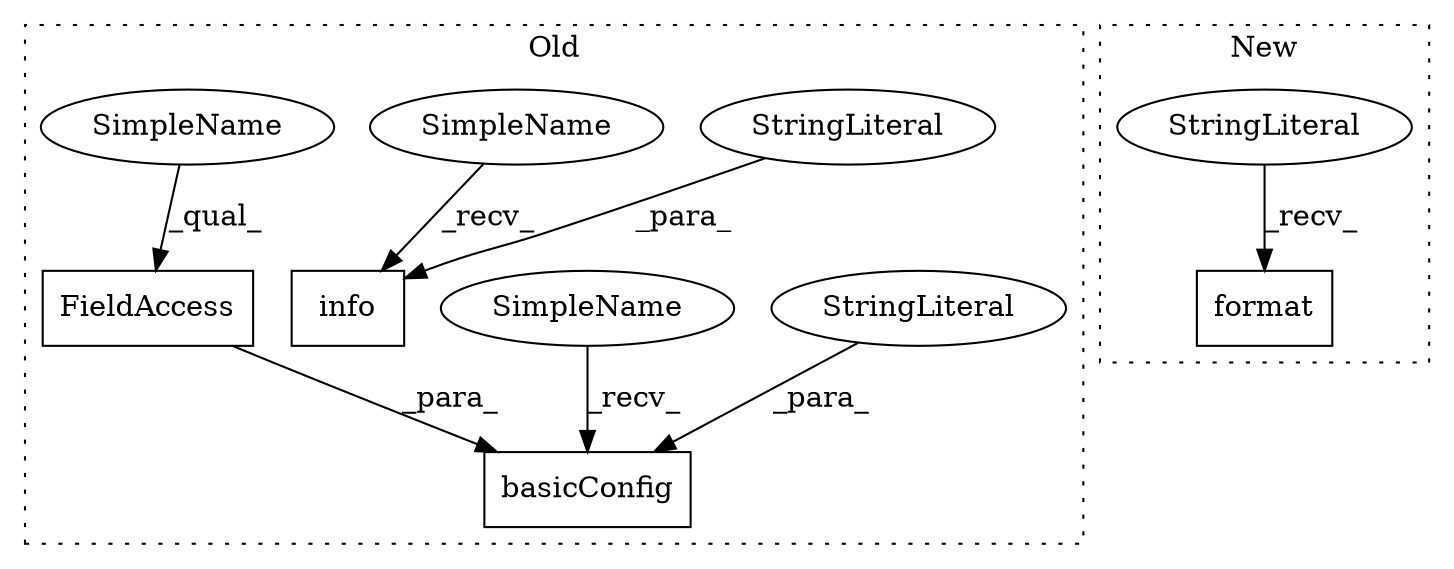 digraph G {
subgraph cluster0 {
1 [label="basicConfig" a="32" s="2016,2054" l="12,1" shape="box"];
3 [label="StringLiteral" a="45" s="2028" l="13" shape="ellipse"];
5 [label="FieldAccess" a="22" s="2042" l="12" shape="box"];
6 [label="info" a="32" s="2155,2216" l="5,1" shape="box"];
7 [label="StringLiteral" a="45" s="2160" l="26" shape="ellipse"];
8 [label="SimpleName" a="42" s="2008" l="7" shape="ellipse"];
9 [label="SimpleName" a="42" s="2147" l="7" shape="ellipse"];
10 [label="SimpleName" a="42" s="2042" l="7" shape="ellipse"];
label = "Old";
style="dotted";
}
subgraph cluster1 {
2 [label="format" a="32" s="2063,2091" l="7,1" shape="box"];
4 [label="StringLiteral" a="45" s="2036" l="26" shape="ellipse"];
label = "New";
style="dotted";
}
3 -> 1 [label="_para_"];
4 -> 2 [label="_recv_"];
5 -> 1 [label="_para_"];
7 -> 6 [label="_para_"];
8 -> 1 [label="_recv_"];
9 -> 6 [label="_recv_"];
10 -> 5 [label="_qual_"];
}